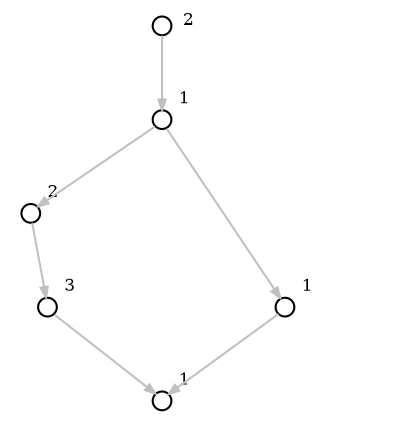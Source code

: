 digraph G { ratio=1; center = true; edge [arrowsize=.5, weight=.1,
	color="gray", fontsize=8]; node
	[label="",shape=circle,height=0.12,width=0.12,fontsize=1];
	dummy_species_id12dummy_compartment_id ->
	dummy_species_id11dummy_compartment_id;
	dummy_species_id11dummy_compartment_id ->
	dummy_species_id13dummy_compartment_id;
	dummy_species_id14dummy_compartment_id ->
	dummy_species_id13dummy_compartment_id;
	dummy_species_id15dummy_compartment_id ->
	dummy_species_id12dummy_compartment_id;
	dummy_species_id15dummy_compartment_id ->
	dummy_species_id14dummy_compartment_id;
	dummy_species_id16dummy_compartment_id ->
	dummy_species_id15dummy_compartment_id;
	dummy_species_id11dummy_compartment_id;
	dummy_species_id12dummy_compartment_id ;
	dummy_species_id13dummy_compartment_id ;
	dummy_species_id14dummy_compartment_id ;
	dummy_species_id15dummy_compartment_id ;
	dummy_species_id16dummy_compartment_id;
	dummy_species_id11dummy_compartment_id ->
	dummy_species_id11dummy_compartment_id [taillabel="3",
	labelangle=0, color=transparent];
	dummy_species_id12dummy_compartment_id ->
	dummy_species_id12dummy_compartment_id [taillabel="2",
	labelangle=0, color=transparent];
	dummy_species_id13dummy_compartment_id ->
	dummy_species_id13dummy_compartment_id [taillabel="1",
	labelangle=0, color=transparent];
	dummy_species_id14dummy_compartment_id ->
	dummy_species_id14dummy_compartment_id [taillabel="1",
	labelangle=0, color=transparent];
	dummy_species_id15dummy_compartment_id ->
	dummy_species_id15dummy_compartment_id [taillabel="1",
	labelangle=0, color=transparent];
	dummy_species_id16dummy_compartment_id ->
	dummy_species_id16dummy_compartment_id [taillabel="2",
	labelangle=-45, color=transparent]; }